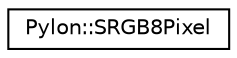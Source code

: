digraph "Graphical Class Hierarchy"
{
  edge [fontname="Helvetica",fontsize="10",labelfontname="Helvetica",labelfontsize="10"];
  node [fontname="Helvetica",fontsize="10",shape=record];
  rankdir="LR";
  Node1 [label="Pylon::SRGB8Pixel",height=0.2,width=0.4,color="black", fillcolor="white", style="filled",URL="$struct_pylon_1_1_s_r_g_b8_pixel.html",tooltip="Describes the memory layout of a RGB8 pixel. "];
}
